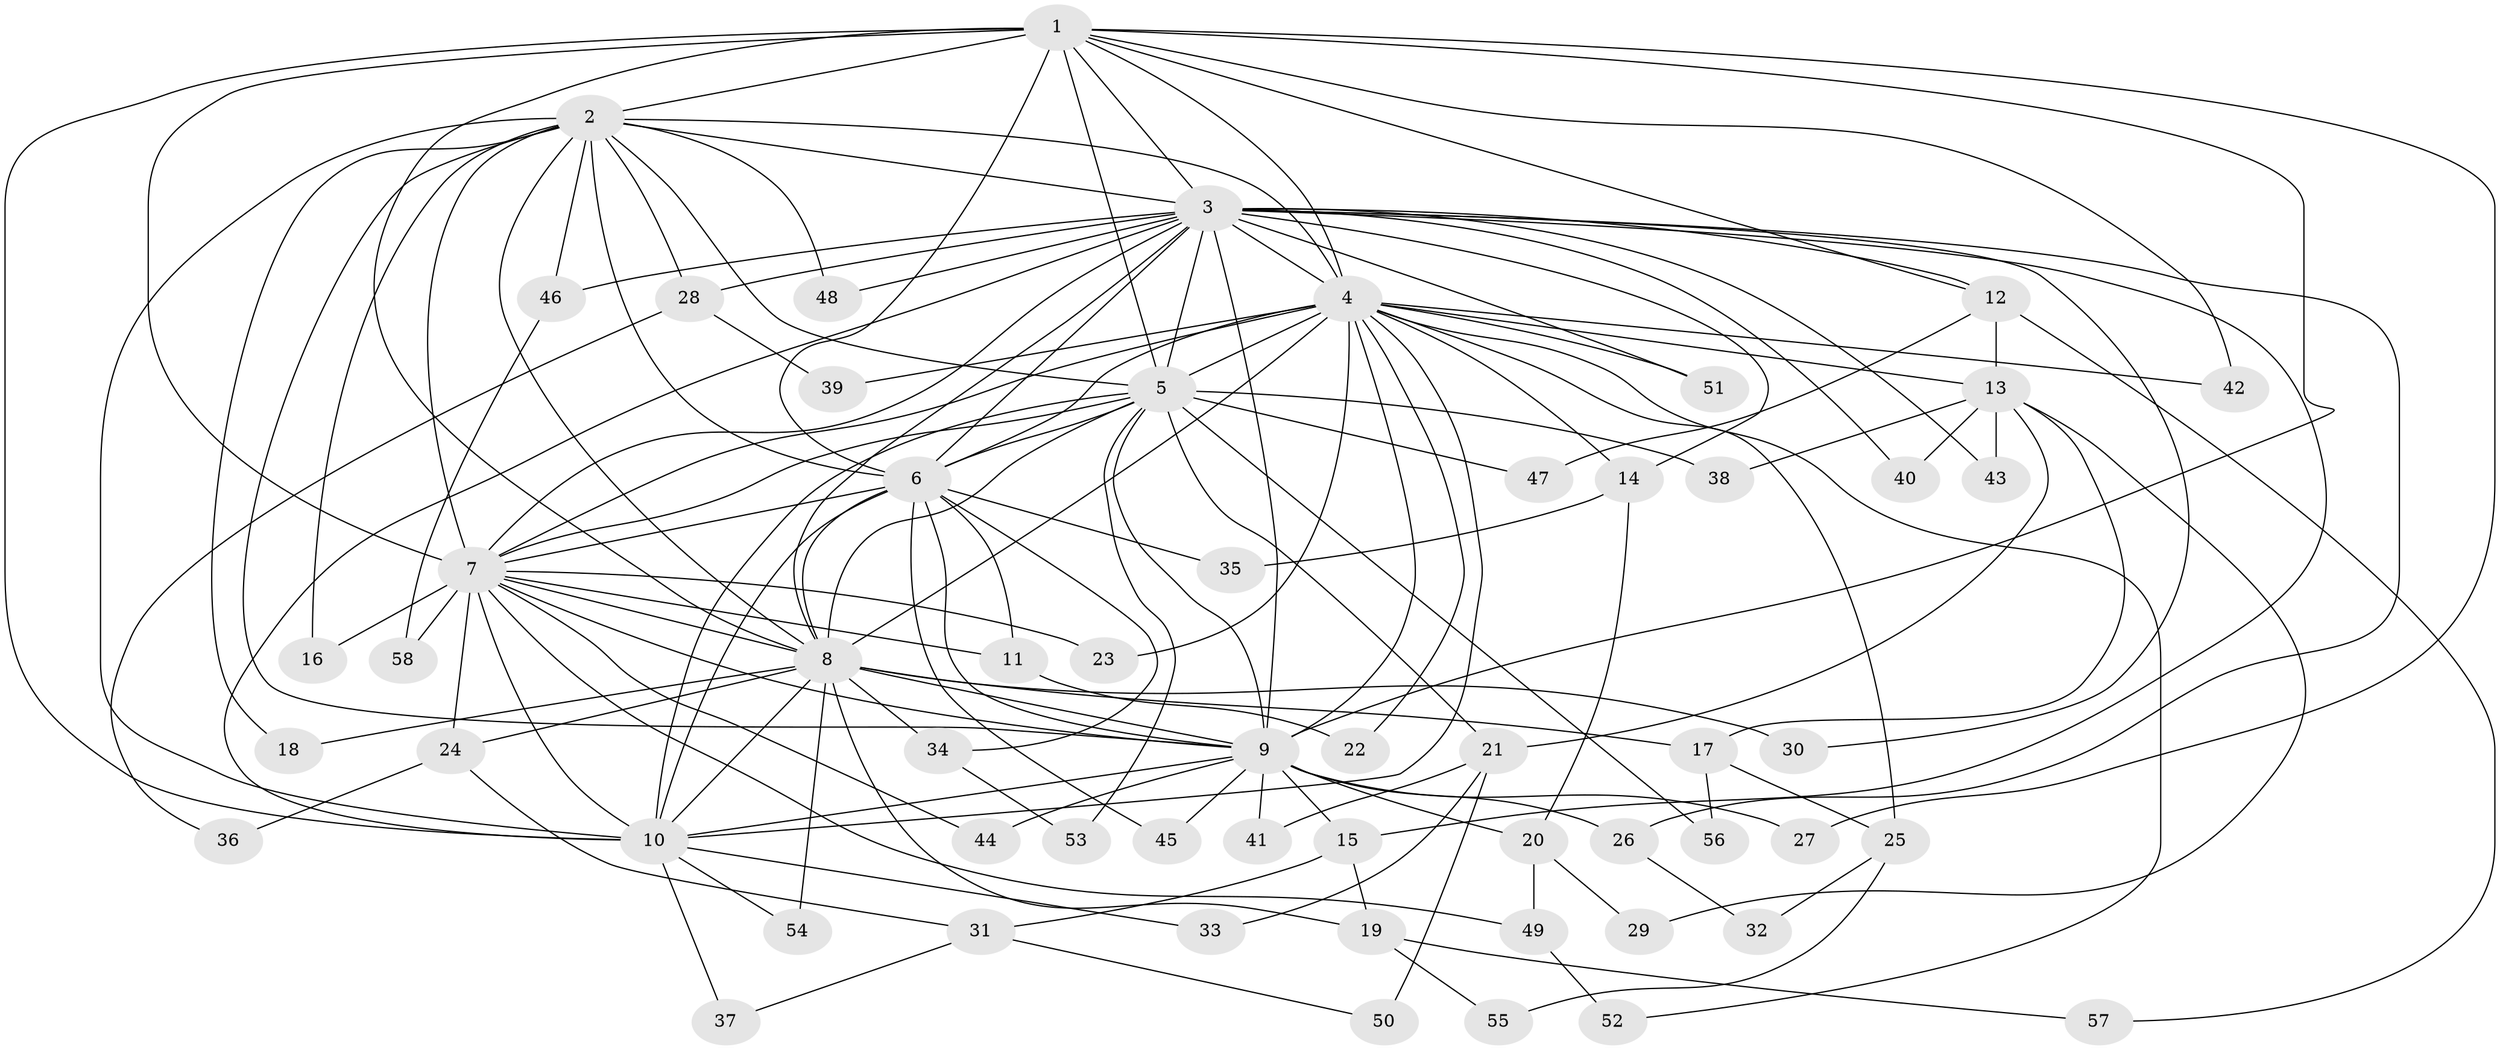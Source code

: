 // Generated by graph-tools (version 1.1) at 2025/43/03/09/25 04:43:44]
// undirected, 58 vertices, 141 edges
graph export_dot {
graph [start="1"]
  node [color=gray90,style=filled];
  1;
  2;
  3;
  4;
  5;
  6;
  7;
  8;
  9;
  10;
  11;
  12;
  13;
  14;
  15;
  16;
  17;
  18;
  19;
  20;
  21;
  22;
  23;
  24;
  25;
  26;
  27;
  28;
  29;
  30;
  31;
  32;
  33;
  34;
  35;
  36;
  37;
  38;
  39;
  40;
  41;
  42;
  43;
  44;
  45;
  46;
  47;
  48;
  49;
  50;
  51;
  52;
  53;
  54;
  55;
  56;
  57;
  58;
  1 -- 2;
  1 -- 3;
  1 -- 4;
  1 -- 5;
  1 -- 6;
  1 -- 7;
  1 -- 8;
  1 -- 9;
  1 -- 10;
  1 -- 12;
  1 -- 27;
  1 -- 42;
  2 -- 3;
  2 -- 4;
  2 -- 5;
  2 -- 6;
  2 -- 7;
  2 -- 8;
  2 -- 9;
  2 -- 10;
  2 -- 16;
  2 -- 18;
  2 -- 28;
  2 -- 46;
  2 -- 48;
  3 -- 4;
  3 -- 5;
  3 -- 6;
  3 -- 7;
  3 -- 8;
  3 -- 9;
  3 -- 10;
  3 -- 12;
  3 -- 14;
  3 -- 15;
  3 -- 26;
  3 -- 28;
  3 -- 30;
  3 -- 40;
  3 -- 43;
  3 -- 46;
  3 -- 48;
  3 -- 51;
  4 -- 5;
  4 -- 6;
  4 -- 7;
  4 -- 8;
  4 -- 9;
  4 -- 10;
  4 -- 13;
  4 -- 14;
  4 -- 22;
  4 -- 23;
  4 -- 25;
  4 -- 39;
  4 -- 42;
  4 -- 51;
  4 -- 52;
  5 -- 6;
  5 -- 7;
  5 -- 8;
  5 -- 9;
  5 -- 10;
  5 -- 21;
  5 -- 38;
  5 -- 47;
  5 -- 53;
  5 -- 56;
  6 -- 7;
  6 -- 8;
  6 -- 9;
  6 -- 10;
  6 -- 11;
  6 -- 34;
  6 -- 35;
  6 -- 45;
  7 -- 8;
  7 -- 9;
  7 -- 10;
  7 -- 11;
  7 -- 16;
  7 -- 23;
  7 -- 24;
  7 -- 44;
  7 -- 49;
  7 -- 58;
  8 -- 9;
  8 -- 10;
  8 -- 17;
  8 -- 18;
  8 -- 19;
  8 -- 24;
  8 -- 30;
  8 -- 34;
  8 -- 54;
  9 -- 10;
  9 -- 15;
  9 -- 20;
  9 -- 26;
  9 -- 27;
  9 -- 41;
  9 -- 44;
  9 -- 45;
  10 -- 33;
  10 -- 37;
  10 -- 54;
  11 -- 22;
  12 -- 13;
  12 -- 47;
  12 -- 57;
  13 -- 17;
  13 -- 21;
  13 -- 29;
  13 -- 38;
  13 -- 40;
  13 -- 43;
  14 -- 20;
  14 -- 35;
  15 -- 19;
  15 -- 31;
  17 -- 25;
  17 -- 56;
  19 -- 55;
  19 -- 57;
  20 -- 29;
  20 -- 49;
  21 -- 33;
  21 -- 41;
  21 -- 50;
  24 -- 31;
  24 -- 36;
  25 -- 32;
  25 -- 55;
  26 -- 32;
  28 -- 36;
  28 -- 39;
  31 -- 37;
  31 -- 50;
  34 -- 53;
  46 -- 58;
  49 -- 52;
}
